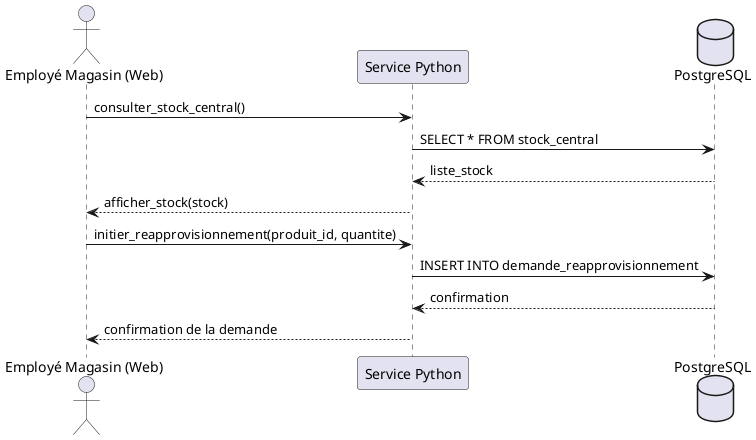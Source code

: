 @startuml Reapprovisionnement_stock

actor "Employé Magasin (Web)" as Employe
participant "Service Python" as Service
database "PostgreSQL" as DB

Employe -> Service : consulter_stock_central()
Service -> DB : SELECT * FROM stock_central
DB --> Service : liste_stock
Service --> Employe : afficher_stock(stock)

Employe -> Service : initier_reapprovisionnement(produit_id, quantite)
Service -> DB : INSERT INTO demande_reapprovisionnement
DB --> Service : confirmation
Service --> Employe : confirmation de la demande

@enduml
